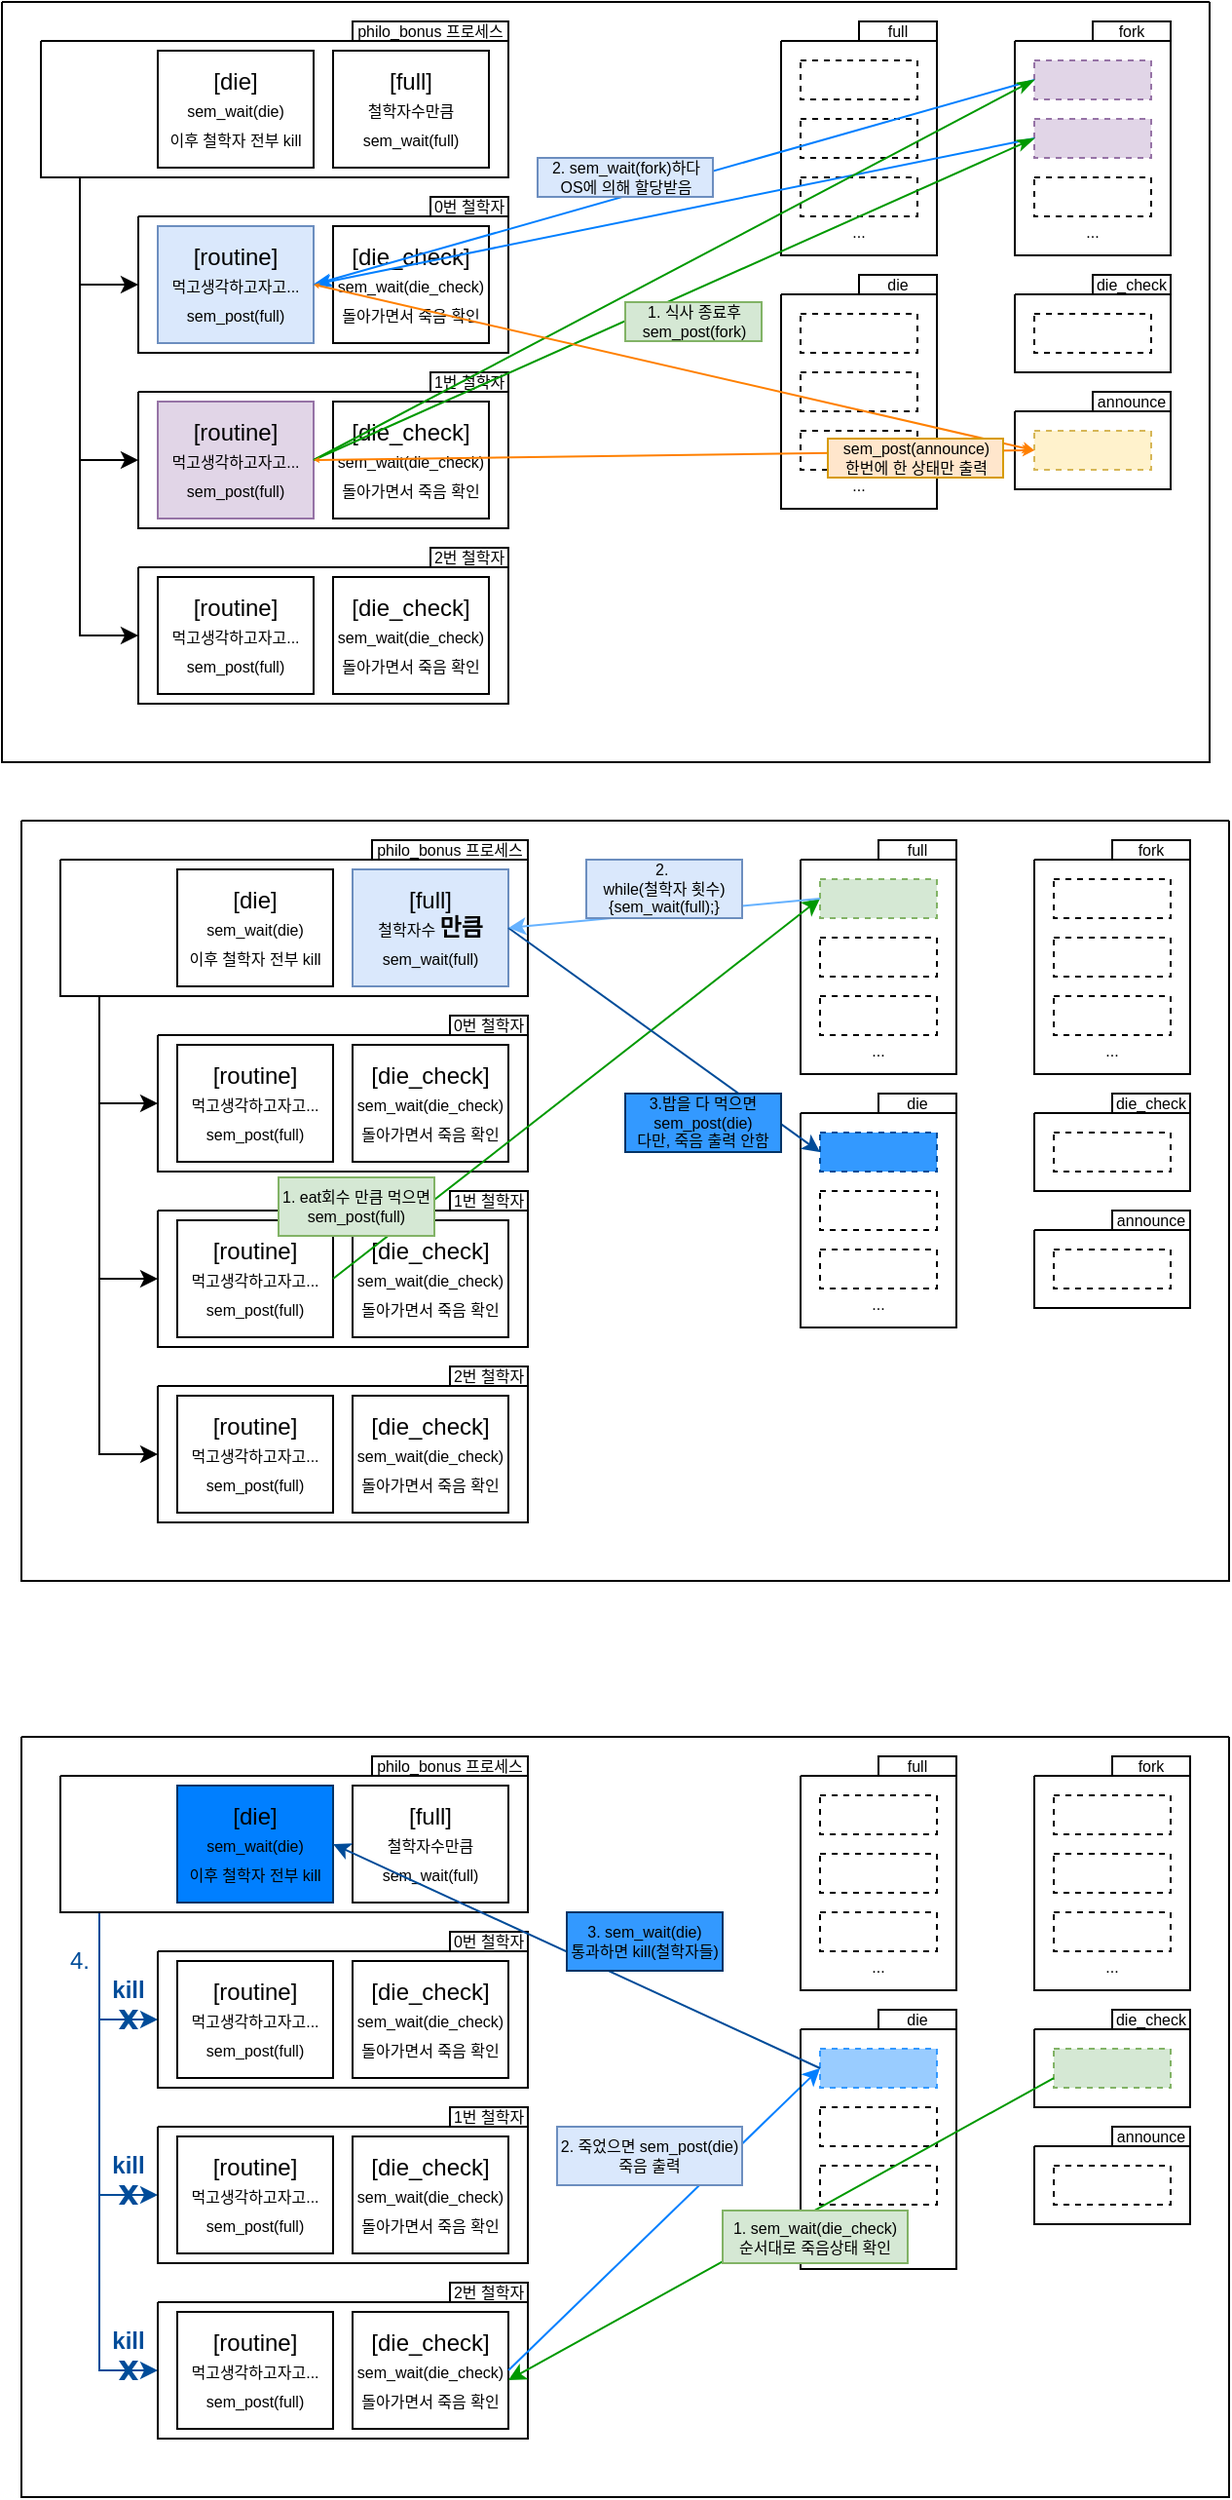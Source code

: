 <mxfile version="16.6.4" type="device"><diagram id="6-Hkx3pCR7yT2pOqqftb" name="Page-1"><mxGraphModel dx="969" dy="539" grid="1" gridSize="10" guides="1" tooltips="1" connect="1" arrows="1" fold="1" page="1" pageScale="1" pageWidth="827" pageHeight="1169" math="0" shadow="0"><root><mxCell id="0"/><mxCell id="1" parent="0"/><mxCell id="7QMWS_Pp07MO6kJ7qONx-1" value="" style="swimlane;startSize=0;" parent="1" vertex="1"><mxGeometry width="620" height="390" as="geometry"><mxRectangle x="10" y="20" width="50" height="40" as="alternateBounds"/></mxGeometry></mxCell><mxCell id="7QMWS_Pp07MO6kJ7qONx-10" style="edgeStyle=orthogonalEdgeStyle;rounded=0;orthogonalLoop=1;jettySize=auto;html=1;exitX=0;exitY=1;exitDx=0;exitDy=0;entryX=0;entryY=0.5;entryDx=0;entryDy=0;" parent="7QMWS_Pp07MO6kJ7qONx-1" source="7QMWS_Pp07MO6kJ7qONx-3" target="7QMWS_Pp07MO6kJ7qONx-5" edge="1"><mxGeometry relative="1" as="geometry"><Array as="points"><mxPoint x="40" y="90"/><mxPoint x="40" y="145"/></Array></mxGeometry></mxCell><mxCell id="7QMWS_Pp07MO6kJ7qONx-15" style="edgeStyle=orthogonalEdgeStyle;rounded=0;orthogonalLoop=1;jettySize=auto;html=1;exitX=0;exitY=1;exitDx=0;exitDy=0;entryX=0;entryY=0.5;entryDx=0;entryDy=0;" parent="7QMWS_Pp07MO6kJ7qONx-1" source="7QMWS_Pp07MO6kJ7qONx-3" target="7QMWS_Pp07MO6kJ7qONx-6" edge="1"><mxGeometry relative="1" as="geometry"><Array as="points"><mxPoint x="40" y="90"/><mxPoint x="40" y="235"/></Array></mxGeometry></mxCell><mxCell id="7QMWS_Pp07MO6kJ7qONx-17" style="edgeStyle=orthogonalEdgeStyle;rounded=0;orthogonalLoop=1;jettySize=auto;html=1;exitX=0;exitY=1;exitDx=0;exitDy=0;entryX=0;entryY=0.5;entryDx=0;entryDy=0;" parent="7QMWS_Pp07MO6kJ7qONx-1" source="7QMWS_Pp07MO6kJ7qONx-3" target="7QMWS_Pp07MO6kJ7qONx-7" edge="1"><mxGeometry relative="1" as="geometry"><Array as="points"><mxPoint x="40" y="90"/><mxPoint x="40" y="325"/></Array></mxGeometry></mxCell><mxCell id="7QMWS_Pp07MO6kJ7qONx-3" value="" style="swimlane;startSize=0;" parent="7QMWS_Pp07MO6kJ7qONx-1" vertex="1"><mxGeometry x="20" y="20" width="240" height="70" as="geometry"/></mxCell><mxCell id="7QMWS_Pp07MO6kJ7qONx-19" value="[die]&lt;br&gt;&lt;font style=&quot;font-size: 8px&quot;&gt;sem_wait(die)&lt;br&gt;이후 철학자 전부 kill&lt;/font&gt;" style="rounded=0;whiteSpace=wrap;html=1;" parent="7QMWS_Pp07MO6kJ7qONx-3" vertex="1"><mxGeometry x="60" y="5" width="80" height="60" as="geometry"/></mxCell><mxCell id="7QMWS_Pp07MO6kJ7qONx-42" value="[full]&lt;br&gt;&lt;font style=&quot;font-size: 8px&quot;&gt;철학자수만큼 &lt;br&gt;sem_wait(full)&lt;/font&gt;" style="rounded=0;whiteSpace=wrap;html=1;" parent="7QMWS_Pp07MO6kJ7qONx-3" vertex="1"><mxGeometry x="150" y="5" width="80" height="60" as="geometry"/></mxCell><mxCell id="7QMWS_Pp07MO6kJ7qONx-5" value="" style="swimlane;startSize=0;" parent="7QMWS_Pp07MO6kJ7qONx-1" vertex="1"><mxGeometry x="70" y="110" width="190" height="70" as="geometry"/></mxCell><mxCell id="7QMWS_Pp07MO6kJ7qONx-43" value="[routine]&lt;br&gt;&lt;font style=&quot;font-size: 8px&quot;&gt;먹고생각하고자고...&lt;br&gt;&lt;/font&gt;&lt;font style=&quot;font-size: 8px&quot;&gt;sem_post(full)&lt;/font&gt;" style="rounded=0;whiteSpace=wrap;html=1;fillColor=#dae8fc;strokeColor=#6c8ebf;" parent="7QMWS_Pp07MO6kJ7qONx-5" vertex="1"><mxGeometry x="10" y="5" width="80" height="60" as="geometry"/></mxCell><mxCell id="7QMWS_Pp07MO6kJ7qONx-44" value="[die_check]&lt;br&gt;&lt;span style=&quot;font-size: 8px&quot;&gt;sem_wait(die_check)&lt;br&gt;돌아가면서 죽음 확인&lt;/span&gt;" style="rounded=0;whiteSpace=wrap;html=1;" parent="7QMWS_Pp07MO6kJ7qONx-5" vertex="1"><mxGeometry x="100" y="5" width="80" height="60" as="geometry"/></mxCell><mxCell id="7QMWS_Pp07MO6kJ7qONx-6" value="" style="swimlane;startSize=0;" parent="7QMWS_Pp07MO6kJ7qONx-1" vertex="1"><mxGeometry x="70" y="200" width="190" height="70" as="geometry"/></mxCell><mxCell id="7QMWS_Pp07MO6kJ7qONx-45" value="[routine]&lt;br&gt;&lt;font style=&quot;font-size: 8px&quot;&gt;먹고생각하고자고...&lt;br&gt;&lt;/font&gt;&lt;font style=&quot;font-size: 8px&quot;&gt;sem_post(full)&lt;/font&gt;" style="rounded=0;whiteSpace=wrap;html=1;fillColor=#e1d5e7;strokeColor=#9673a6;" parent="7QMWS_Pp07MO6kJ7qONx-6" vertex="1"><mxGeometry x="10" y="5" width="80" height="60" as="geometry"/></mxCell><mxCell id="7QMWS_Pp07MO6kJ7qONx-46" value="[die_check]&lt;br&gt;&lt;span style=&quot;font-size: 8px&quot;&gt;sem_wait(die_check)&lt;br&gt;돌아가면서 죽음 확인&lt;/span&gt;" style="rounded=0;whiteSpace=wrap;html=1;" parent="7QMWS_Pp07MO6kJ7qONx-6" vertex="1"><mxGeometry x="100" y="5" width="80" height="60" as="geometry"/></mxCell><mxCell id="7QMWS_Pp07MO6kJ7qONx-7" value="" style="swimlane;startSize=0;" parent="7QMWS_Pp07MO6kJ7qONx-1" vertex="1"><mxGeometry x="70" y="290" width="190" height="70" as="geometry"><mxRectangle x="70" y="290" width="50" height="40" as="alternateBounds"/></mxGeometry></mxCell><mxCell id="7QMWS_Pp07MO6kJ7qONx-47" value="[routine]&lt;br&gt;&lt;font style=&quot;font-size: 8px&quot;&gt;먹고생각하고자고...&lt;br&gt;&lt;/font&gt;&lt;font style=&quot;font-size: 8px&quot;&gt;sem_post(full)&lt;/font&gt;" style="rounded=0;whiteSpace=wrap;html=1;" parent="7QMWS_Pp07MO6kJ7qONx-7" vertex="1"><mxGeometry x="10" y="5" width="80" height="60" as="geometry"/></mxCell><mxCell id="7QMWS_Pp07MO6kJ7qONx-48" value="[die_check]&lt;br&gt;&lt;span style=&quot;font-size: 8px&quot;&gt;sem_wait(die_check)&lt;br&gt;돌아가면서 죽음 확인&lt;/span&gt;" style="rounded=0;whiteSpace=wrap;html=1;" parent="7QMWS_Pp07MO6kJ7qONx-7" vertex="1"><mxGeometry x="100" y="5" width="80" height="60" as="geometry"/></mxCell><mxCell id="7QMWS_Pp07MO6kJ7qONx-49" value="" style="swimlane;startSize=0;fontSize=8;" parent="7QMWS_Pp07MO6kJ7qONx-1" vertex="1"><mxGeometry x="400" y="20" width="80" height="110" as="geometry"/></mxCell><mxCell id="7QMWS_Pp07MO6kJ7qONx-50" value="" style="rounded=0;whiteSpace=wrap;html=1;fontSize=8;dashed=1;" parent="7QMWS_Pp07MO6kJ7qONx-49" vertex="1"><mxGeometry x="10" y="10" width="60" height="20" as="geometry"/></mxCell><mxCell id="7QMWS_Pp07MO6kJ7qONx-57" value="" style="rounded=0;whiteSpace=wrap;html=1;fontSize=8;dashed=1;" parent="7QMWS_Pp07MO6kJ7qONx-49" vertex="1"><mxGeometry x="10" y="40" width="60" height="20" as="geometry"/></mxCell><mxCell id="7QMWS_Pp07MO6kJ7qONx-58" value="&lt;span style=&quot;color: rgba(0 , 0 , 0 , 0) ; font-family: monospace ; font-size: 0px&quot;&gt;%3CmxGraphModel%3E%3Croot%3E%3CmxCell%20id%3D%220%22%2F%3E%3CmxCell%20id%3D%221%22%20parent%3D%220%22%2F%3E%3CmxCell%20id%3D%222%22%20value%3D%22%22%20style%3D%22swimlane%3BstartSize%3D0%3BfontSize%3D8%3B%22%20vertex%3D%221%22%20parent%3D%221%22%3E%3CmxGeometry%20x%3D%22410%22%20y%3D%2230%22%20width%3D%2280%22%20height%3D%22120%22%20as%3D%22geometry%22%2F%3E%3C%2FmxCell%3E%3CmxCell%20id%3D%223%22%20value%3D%22%22%20style%3D%22rounded%3D0%3BwhiteSpace%3Dwrap%3Bhtml%3D1%3BfontSize%3D8%3Bdashed%3D1%3B%22%20vertex%3D%221%22%20parent%3D%222%22%3E%3CmxGeometry%20x%3D%2210%22%20y%3D%2210%22%20width%3D%2260%22%20height%3D%2220%22%20as%3D%22geometry%22%2F%3E%3C%2FmxCell%3E%3CmxCell%20id%3D%224%22%20value%3D%22%22%20style%3D%22rounded%3D0%3BwhiteSpace%3Dwrap%3Bhtml%3D1%3BfontSize%3D8%3Bdashed%3D1%3B%22%20vertex%3D%221%22%20parent%3D%222%22%3E%3CmxGeometry%20x%3D%2210%22%20y%3D%2240%22%20width%3D%2260%22%20height%3D%2220%22%20as%3D%22geometry%22%2F%3E%3C%2FmxCell%3E%3CmxCell%20id%3D%225%22%20value%3D%22%22%20style%3D%22rounded%3D0%3BwhiteSpace%3Dwrap%3Bhtml%3D1%3BfontSize%3D8%3Bdashed%3D1%3B%22%20vertex%3D%221%22%20parent%3D%222%22%3E%3CmxGeometry%20x%3D%2210%22%20y%3D%2270%22%20width%3D%2260%22%20height%3D%2220%22%20as%3D%22geometry%22%2F%3E%3C%2FmxCell%3E%3C%2Froot%3E%3C%2FmxGraphModel%3E&lt;/span&gt;" style="rounded=0;whiteSpace=wrap;html=1;fontSize=8;dashed=1;" parent="7QMWS_Pp07MO6kJ7qONx-49" vertex="1"><mxGeometry x="10" y="70" width="60" height="20" as="geometry"/></mxCell><mxCell id="7QMWS_Pp07MO6kJ7qONx-84" value="..." style="text;html=1;strokeColor=none;fillColor=none;align=center;verticalAlign=middle;whiteSpace=wrap;rounded=0;fontSize=8;" parent="7QMWS_Pp07MO6kJ7qONx-49" vertex="1"><mxGeometry x="25" y="93" width="30" height="10" as="geometry"/></mxCell><mxCell id="7QMWS_Pp07MO6kJ7qONx-51" value="philo_bonus 프로세스" style="rounded=0;whiteSpace=wrap;html=1;fontSize=8;" parent="7QMWS_Pp07MO6kJ7qONx-1" vertex="1"><mxGeometry x="180" y="10" width="80" height="10" as="geometry"/></mxCell><mxCell id="7QMWS_Pp07MO6kJ7qONx-54" value="0번 철학자" style="rounded=0;whiteSpace=wrap;html=1;fontSize=8;" parent="7QMWS_Pp07MO6kJ7qONx-1" vertex="1"><mxGeometry x="220" y="100" width="40" height="10" as="geometry"/></mxCell><mxCell id="7QMWS_Pp07MO6kJ7qONx-55" value="1번 철학자" style="rounded=0;whiteSpace=wrap;html=1;fontSize=8;" parent="7QMWS_Pp07MO6kJ7qONx-1" vertex="1"><mxGeometry x="220" y="190" width="40" height="10" as="geometry"/></mxCell><mxCell id="7QMWS_Pp07MO6kJ7qONx-56" value="2번 철학자" style="rounded=0;whiteSpace=wrap;html=1;fontSize=8;" parent="7QMWS_Pp07MO6kJ7qONx-1" vertex="1"><mxGeometry x="220" y="280" width="40" height="10" as="geometry"/></mxCell><mxCell id="7QMWS_Pp07MO6kJ7qONx-85" value="" style="swimlane;startSize=0;fontSize=8;" parent="7QMWS_Pp07MO6kJ7qONx-1" vertex="1"><mxGeometry x="400" y="150" width="80" height="110" as="geometry"/></mxCell><mxCell id="7QMWS_Pp07MO6kJ7qONx-86" value="" style="rounded=0;whiteSpace=wrap;html=1;fontSize=8;dashed=1;" parent="7QMWS_Pp07MO6kJ7qONx-85" vertex="1"><mxGeometry x="10" y="10" width="60" height="20" as="geometry"/></mxCell><mxCell id="7QMWS_Pp07MO6kJ7qONx-87" value="" style="rounded=0;whiteSpace=wrap;html=1;fontSize=8;dashed=1;" parent="7QMWS_Pp07MO6kJ7qONx-85" vertex="1"><mxGeometry x="10" y="40" width="60" height="20" as="geometry"/></mxCell><mxCell id="7QMWS_Pp07MO6kJ7qONx-88" value="&lt;span style=&quot;color: rgba(0 , 0 , 0 , 0) ; font-family: monospace ; font-size: 0px&quot;&gt;%3CmxGraphModel%3E%3Croot%3E%3CmxCell%20id%3D%220%22%2F%3E%3CmxCell%20id%3D%221%22%20parent%3D%220%22%2F%3E%3CmxCell%20id%3D%222%22%20value%3D%22%22%20style%3D%22swimlane%3BstartSize%3D0%3BfontSize%3D8%3B%22%20vertex%3D%221%22%20parent%3D%221%22%3E%3CmxGeometry%20x%3D%22410%22%20y%3D%2230%22%20width%3D%2280%22%20height%3D%22120%22%20as%3D%22geometry%22%2F%3E%3C%2FmxCell%3E%3CmxCell%20id%3D%223%22%20value%3D%22%22%20style%3D%22rounded%3D0%3BwhiteSpace%3Dwrap%3Bhtml%3D1%3BfontSize%3D8%3Bdashed%3D1%3B%22%20vertex%3D%221%22%20parent%3D%222%22%3E%3CmxGeometry%20x%3D%2210%22%20y%3D%2210%22%20width%3D%2260%22%20height%3D%2220%22%20as%3D%22geometry%22%2F%3E%3C%2FmxCell%3E%3CmxCell%20id%3D%224%22%20value%3D%22%22%20style%3D%22rounded%3D0%3BwhiteSpace%3Dwrap%3Bhtml%3D1%3BfontSize%3D8%3Bdashed%3D1%3B%22%20vertex%3D%221%22%20parent%3D%222%22%3E%3CmxGeometry%20x%3D%2210%22%20y%3D%2240%22%20width%3D%2260%22%20height%3D%2220%22%20as%3D%22geometry%22%2F%3E%3C%2FmxCell%3E%3CmxCell%20id%3D%225%22%20value%3D%22%22%20style%3D%22rounded%3D0%3BwhiteSpace%3Dwrap%3Bhtml%3D1%3BfontSize%3D8%3Bdashed%3D1%3B%22%20vertex%3D%221%22%20parent%3D%222%22%3E%3CmxGeometry%20x%3D%2210%22%20y%3D%2270%22%20width%3D%2260%22%20height%3D%2220%22%20as%3D%22geometry%22%2F%3E%3C%2FmxCell%3E%3C%2Froot%3E%3C%2FmxGraphModel%3E&lt;/span&gt;" style="rounded=0;whiteSpace=wrap;html=1;fontSize=8;dashed=1;" parent="7QMWS_Pp07MO6kJ7qONx-85" vertex="1"><mxGeometry x="10" y="70" width="60" height="20" as="geometry"/></mxCell><mxCell id="7QMWS_Pp07MO6kJ7qONx-89" value="..." style="text;html=1;strokeColor=none;fillColor=none;align=center;verticalAlign=middle;whiteSpace=wrap;rounded=0;fontSize=8;" parent="7QMWS_Pp07MO6kJ7qONx-85" vertex="1"><mxGeometry x="25" y="93" width="30" height="10" as="geometry"/></mxCell><mxCell id="7QMWS_Pp07MO6kJ7qONx-90" value="full" style="rounded=0;whiteSpace=wrap;html=1;fontSize=8;" parent="7QMWS_Pp07MO6kJ7qONx-1" vertex="1"><mxGeometry x="440" y="10" width="40" height="10" as="geometry"/></mxCell><mxCell id="7QMWS_Pp07MO6kJ7qONx-91" value="die" style="rounded=0;whiteSpace=wrap;html=1;fontSize=8;" parent="7QMWS_Pp07MO6kJ7qONx-1" vertex="1"><mxGeometry x="440" y="140" width="40" height="10" as="geometry"/></mxCell><mxCell id="7QMWS_Pp07MO6kJ7qONx-98" value="" style="swimlane;startSize=0;fontSize=8;" parent="7QMWS_Pp07MO6kJ7qONx-1" vertex="1"><mxGeometry x="520" y="20" width="80" height="110" as="geometry"/></mxCell><mxCell id="7QMWS_Pp07MO6kJ7qONx-99" value="" style="rounded=0;whiteSpace=wrap;html=1;fontSize=8;dashed=1;fillColor=#e1d5e7;strokeColor=#9673a6;" parent="7QMWS_Pp07MO6kJ7qONx-98" vertex="1"><mxGeometry x="10" y="10" width="60" height="20" as="geometry"/></mxCell><mxCell id="7QMWS_Pp07MO6kJ7qONx-100" value="" style="rounded=0;whiteSpace=wrap;html=1;fontSize=8;dashed=1;fillColor=#e1d5e7;strokeColor=#9673a6;" parent="7QMWS_Pp07MO6kJ7qONx-98" vertex="1"><mxGeometry x="10" y="40" width="60" height="20" as="geometry"/></mxCell><mxCell id="7QMWS_Pp07MO6kJ7qONx-101" value="&lt;span style=&quot;color: rgba(0 , 0 , 0 , 0) ; font-family: monospace ; font-size: 0px&quot;&gt;%3CmxGraphModel%3E%3Croot%3E%3CmxCell%20id%3D%220%22%2F%3E%3CmxCell%20id%3D%221%22%20parent%3D%220%22%2F%3E%3CmxCell%20id%3D%222%22%20value%3D%22%22%20style%3D%22swimlane%3BstartSize%3D0%3BfontSize%3D8%3B%22%20vertex%3D%221%22%20parent%3D%221%22%3E%3CmxGeometry%20x%3D%22410%22%20y%3D%2230%22%20width%3D%2280%22%20height%3D%22120%22%20as%3D%22geometry%22%2F%3E%3C%2FmxCell%3E%3CmxCell%20id%3D%223%22%20value%3D%22%22%20style%3D%22rounded%3D0%3BwhiteSpace%3Dwrap%3Bhtml%3D1%3BfontSize%3D8%3Bdashed%3D1%3B%22%20vertex%3D%221%22%20parent%3D%222%22%3E%3CmxGeometry%20x%3D%2210%22%20y%3D%2210%22%20width%3D%2260%22%20height%3D%2220%22%20as%3D%22geometry%22%2F%3E%3C%2FmxCell%3E%3CmxCell%20id%3D%224%22%20value%3D%22%22%20style%3D%22rounded%3D0%3BwhiteSpace%3Dwrap%3Bhtml%3D1%3BfontSize%3D8%3Bdashed%3D1%3B%22%20vertex%3D%221%22%20parent%3D%222%22%3E%3CmxGeometry%20x%3D%2210%22%20y%3D%2240%22%20width%3D%2260%22%20height%3D%2220%22%20as%3D%22geometry%22%2F%3E%3C%2FmxCell%3E%3CmxCell%20id%3D%225%22%20value%3D%22%22%20style%3D%22rounded%3D0%3BwhiteSpace%3Dwrap%3Bhtml%3D1%3BfontSize%3D8%3Bdashed%3D1%3B%22%20vertex%3D%221%22%20parent%3D%222%22%3E%3CmxGeometry%20x%3D%2210%22%20y%3D%2270%22%20width%3D%2260%22%20height%3D%2220%22%20as%3D%22geometry%22%2F%3E%3C%2FmxCell%3E%3C%2Froot%3E%3C%2FmxGraphModel%3E&lt;/span&gt;" style="rounded=0;whiteSpace=wrap;html=1;fontSize=8;dashed=1;" parent="7QMWS_Pp07MO6kJ7qONx-98" vertex="1"><mxGeometry x="10" y="70" width="60" height="20" as="geometry"/></mxCell><mxCell id="7QMWS_Pp07MO6kJ7qONx-102" value="..." style="text;html=1;strokeColor=none;fillColor=none;align=center;verticalAlign=middle;whiteSpace=wrap;rounded=0;fontSize=8;" parent="7QMWS_Pp07MO6kJ7qONx-98" vertex="1"><mxGeometry x="25" y="93" width="30" height="10" as="geometry"/></mxCell><mxCell id="7QMWS_Pp07MO6kJ7qONx-141" value="fork" style="rounded=0;whiteSpace=wrap;html=1;fontSize=8;" parent="7QMWS_Pp07MO6kJ7qONx-1" vertex="1"><mxGeometry x="560" y="10" width="40" height="10" as="geometry"/></mxCell><mxCell id="7QMWS_Pp07MO6kJ7qONx-142" value="" style="swimlane;startSize=0;fontSize=8;" parent="7QMWS_Pp07MO6kJ7qONx-1" vertex="1"><mxGeometry x="520" y="150" width="80" height="40" as="geometry"/></mxCell><mxCell id="7QMWS_Pp07MO6kJ7qONx-143" value="" style="rounded=0;whiteSpace=wrap;html=1;fontSize=8;dashed=1;" parent="7QMWS_Pp07MO6kJ7qONx-142" vertex="1"><mxGeometry x="10" y="10" width="60" height="20" as="geometry"/></mxCell><mxCell id="7QMWS_Pp07MO6kJ7qONx-147" value="" style="swimlane;startSize=0;fontSize=8;" parent="7QMWS_Pp07MO6kJ7qONx-1" vertex="1"><mxGeometry x="520" y="210" width="80" height="40" as="geometry"/></mxCell><mxCell id="7QMWS_Pp07MO6kJ7qONx-148" value="" style="rounded=0;whiteSpace=wrap;html=1;fontSize=8;dashed=1;fillColor=#fff2cc;strokeColor=#d6b656;" parent="7QMWS_Pp07MO6kJ7qONx-147" vertex="1"><mxGeometry x="10" y="10" width="60" height="20" as="geometry"/></mxCell><mxCell id="7QMWS_Pp07MO6kJ7qONx-150" value="die_check" style="rounded=0;whiteSpace=wrap;html=1;fontSize=8;" parent="7QMWS_Pp07MO6kJ7qONx-1" vertex="1"><mxGeometry x="560" y="140" width="40" height="10" as="geometry"/></mxCell><mxCell id="7QMWS_Pp07MO6kJ7qONx-151" value="announce" style="rounded=0;whiteSpace=wrap;html=1;fontSize=8;" parent="7QMWS_Pp07MO6kJ7qONx-1" vertex="1"><mxGeometry x="560" y="200" width="40" height="10" as="geometry"/></mxCell><mxCell id="7QMWS_Pp07MO6kJ7qONx-197" value="" style="endArrow=classicThin;html=1;rounded=0;fontSize=8;exitX=0;exitY=0.5;exitDx=0;exitDy=0;entryX=1;entryY=0.5;entryDx=0;entryDy=0;endFill=1;strokeColor=#007FFF;" parent="7QMWS_Pp07MO6kJ7qONx-1" source="7QMWS_Pp07MO6kJ7qONx-99" target="7QMWS_Pp07MO6kJ7qONx-43" edge="1"><mxGeometry width="50" height="50" relative="1" as="geometry"><mxPoint x="360" y="180" as="sourcePoint"/><mxPoint x="410" y="130" as="targetPoint"/></mxGeometry></mxCell><mxCell id="7QMWS_Pp07MO6kJ7qONx-198" value="" style="endArrow=classicThin;html=1;rounded=0;fontSize=8;exitX=0;exitY=0.5;exitDx=0;exitDy=0;entryX=1;entryY=0.5;entryDx=0;entryDy=0;endFill=1;strokeColor=#007FFF;" parent="7QMWS_Pp07MO6kJ7qONx-1" source="7QMWS_Pp07MO6kJ7qONx-100" target="7QMWS_Pp07MO6kJ7qONx-43" edge="1"><mxGeometry width="50" height="50" relative="1" as="geometry"><mxPoint x="540" y="50" as="sourcePoint"/><mxPoint x="170" y="155" as="targetPoint"/></mxGeometry></mxCell><mxCell id="7QMWS_Pp07MO6kJ7qONx-200" value="" style="endArrow=classicThin;html=1;rounded=0;fontSize=8;exitX=1;exitY=0.5;exitDx=0;exitDy=0;entryX=0;entryY=0.5;entryDx=0;entryDy=0;endFill=1;strokeColor=#009900;" parent="7QMWS_Pp07MO6kJ7qONx-1" source="7QMWS_Pp07MO6kJ7qONx-45" target="7QMWS_Pp07MO6kJ7qONx-100" edge="1"><mxGeometry width="50" height="50" relative="1" as="geometry"><mxPoint x="540" y="80" as="sourcePoint"/><mxPoint x="170" y="155" as="targetPoint"/></mxGeometry></mxCell><mxCell id="7QMWS_Pp07MO6kJ7qONx-202" value="" style="endArrow=classicThin;html=1;rounded=0;fontSize=8;exitX=1;exitY=0.5;exitDx=0;exitDy=0;entryX=0;entryY=0.5;entryDx=0;entryDy=0;endFill=1;strokeColor=#009900;" parent="7QMWS_Pp07MO6kJ7qONx-1" source="7QMWS_Pp07MO6kJ7qONx-45" target="7QMWS_Pp07MO6kJ7qONx-99" edge="1"><mxGeometry width="50" height="50" relative="1" as="geometry"><mxPoint x="170" y="245" as="sourcePoint"/><mxPoint x="540" y="80" as="targetPoint"/></mxGeometry></mxCell><mxCell id="7QMWS_Pp07MO6kJ7qONx-204" value="2. sem_wait(fork)하다&lt;br&gt;OS에 의해 할당받음" style="text;html=1;align=center;verticalAlign=middle;resizable=0;points=[];autosize=1;strokeColor=#6c8ebf;fillColor=#dae8fc;fontSize=8;" parent="7QMWS_Pp07MO6kJ7qONx-1" vertex="1"><mxGeometry x="275" y="80" width="90" height="20" as="geometry"/></mxCell><mxCell id="7QMWS_Pp07MO6kJ7qONx-384" value="" style="endArrow=classic;startArrow=classic;html=1;rounded=0;fontSize=12;fontColor=#004C99;startSize=0;endSize=3;strokeColor=#FF8000;jumpSize=5;entryX=0;entryY=0.5;entryDx=0;entryDy=0;exitX=1;exitY=0.5;exitDx=0;exitDy=0;endFill=1;startFill=1;" parent="7QMWS_Pp07MO6kJ7qONx-1" source="7QMWS_Pp07MO6kJ7qONx-45" target="7QMWS_Pp07MO6kJ7qONx-148" edge="1"><mxGeometry width="50" height="50" relative="1" as="geometry"><mxPoint x="400" y="160" as="sourcePoint"/><mxPoint x="450" y="110" as="targetPoint"/></mxGeometry></mxCell><mxCell id="7QMWS_Pp07MO6kJ7qONx-385" value="" style="endArrow=classic;startArrow=classic;html=1;rounded=0;fontSize=12;fontColor=#004C99;startSize=0;endSize=3;strokeColor=#FF8000;jumpSize=5;entryX=0;entryY=0.5;entryDx=0;entryDy=0;exitX=1;exitY=0.5;exitDx=0;exitDy=0;" parent="7QMWS_Pp07MO6kJ7qONx-1" source="7QMWS_Pp07MO6kJ7qONx-43" target="7QMWS_Pp07MO6kJ7qONx-148" edge="1"><mxGeometry width="50" height="50" relative="1" as="geometry"><mxPoint x="170" y="245" as="sourcePoint"/><mxPoint x="540" y="240" as="targetPoint"/></mxGeometry></mxCell><mxCell id="7QMWS_Pp07MO6kJ7qONx-203" value="1. 식사 종료후&lt;br&gt;sem_post(fork)" style="text;html=1;align=center;verticalAlign=middle;resizable=0;points=[];autosize=1;strokeColor=#82b366;fillColor=#d5e8d4;fontSize=8;" parent="7QMWS_Pp07MO6kJ7qONx-1" vertex="1"><mxGeometry x="320" y="154" width="70" height="20" as="geometry"/></mxCell><mxCell id="7QMWS_Pp07MO6kJ7qONx-386" value="sem_post(announce)&lt;br&gt;한번에 한 상태만 출력" style="text;html=1;align=center;verticalAlign=middle;resizable=0;points=[];autosize=1;strokeColor=#d79b00;fillColor=#ffe6cc;fontSize=8;" parent="7QMWS_Pp07MO6kJ7qONx-1" vertex="1"><mxGeometry x="424" y="224" width="90" height="20" as="geometry"/></mxCell><mxCell id="7QMWS_Pp07MO6kJ7qONx-153" value="" style="swimlane;startSize=0;" parent="1" vertex="1"><mxGeometry x="10" y="890" width="620" height="390" as="geometry"><mxRectangle x="10" y="20" width="50" height="40" as="alternateBounds"/></mxGeometry></mxCell><mxCell id="7QMWS_Pp07MO6kJ7qONx-154" style="edgeStyle=orthogonalEdgeStyle;rounded=0;orthogonalLoop=1;jettySize=auto;html=1;exitX=0;exitY=1;exitDx=0;exitDy=0;entryX=0;entryY=0.5;entryDx=0;entryDy=0;strokeColor=#004C99;" parent="7QMWS_Pp07MO6kJ7qONx-153" source="7QMWS_Pp07MO6kJ7qONx-157" target="7QMWS_Pp07MO6kJ7qONx-160" edge="1"><mxGeometry relative="1" as="geometry"><Array as="points"><mxPoint x="40" y="90"/><mxPoint x="40" y="145"/></Array></mxGeometry></mxCell><mxCell id="7QMWS_Pp07MO6kJ7qONx-155" style="edgeStyle=orthogonalEdgeStyle;rounded=0;orthogonalLoop=1;jettySize=auto;html=1;exitX=0;exitY=1;exitDx=0;exitDy=0;entryX=0;entryY=0.5;entryDx=0;entryDy=0;strokeColor=#004C99;" parent="7QMWS_Pp07MO6kJ7qONx-153" source="7QMWS_Pp07MO6kJ7qONx-157" target="7QMWS_Pp07MO6kJ7qONx-163" edge="1"><mxGeometry relative="1" as="geometry"><Array as="points"><mxPoint x="40" y="90"/><mxPoint x="40" y="235"/></Array></mxGeometry></mxCell><mxCell id="7QMWS_Pp07MO6kJ7qONx-156" style="edgeStyle=orthogonalEdgeStyle;rounded=0;orthogonalLoop=1;jettySize=auto;html=1;exitX=0;exitY=1;exitDx=0;exitDy=0;entryX=0;entryY=0.5;entryDx=0;entryDy=0;strokeColor=#004C99;" parent="7QMWS_Pp07MO6kJ7qONx-153" source="7QMWS_Pp07MO6kJ7qONx-157" target="7QMWS_Pp07MO6kJ7qONx-166" edge="1"><mxGeometry relative="1" as="geometry"><Array as="points"><mxPoint x="40" y="90"/><mxPoint x="40" y="325"/></Array></mxGeometry></mxCell><mxCell id="7QMWS_Pp07MO6kJ7qONx-157" value="" style="swimlane;startSize=0;" parent="7QMWS_Pp07MO6kJ7qONx-153" vertex="1"><mxGeometry x="20" y="20" width="240" height="70" as="geometry"/></mxCell><mxCell id="7QMWS_Pp07MO6kJ7qONx-158" value="[die]&lt;br&gt;&lt;font style=&quot;font-size: 8px&quot;&gt;sem_wait(die)&lt;br&gt;이후 철학자 전부 kill&lt;/font&gt;" style="rounded=0;whiteSpace=wrap;html=1;fillColor=#007FFF;strokeColor=#003366;" parent="7QMWS_Pp07MO6kJ7qONx-157" vertex="1"><mxGeometry x="60" y="5" width="80" height="60" as="geometry"/></mxCell><mxCell id="7QMWS_Pp07MO6kJ7qONx-312" value="[full]&lt;br&gt;&lt;font style=&quot;font-size: 8px&quot;&gt;철학자수만큼 &lt;br&gt;sem_wait(full)&lt;/font&gt;" style="rounded=0;whiteSpace=wrap;html=1;" parent="7QMWS_Pp07MO6kJ7qONx-157" vertex="1"><mxGeometry x="150" y="5" width="80" height="60" as="geometry"/></mxCell><mxCell id="7QMWS_Pp07MO6kJ7qONx-160" value="" style="swimlane;startSize=0;" parent="7QMWS_Pp07MO6kJ7qONx-153" vertex="1"><mxGeometry x="70" y="110" width="190" height="70" as="geometry"/></mxCell><mxCell id="7QMWS_Pp07MO6kJ7qONx-161" value="[routine]&lt;br&gt;&lt;font style=&quot;font-size: 8px&quot;&gt;먹고생각하고자고...&lt;br&gt;&lt;/font&gt;&lt;font style=&quot;font-size: 8px&quot;&gt;sem_post(full)&lt;/font&gt;" style="rounded=0;whiteSpace=wrap;html=1;" parent="7QMWS_Pp07MO6kJ7qONx-160" vertex="1"><mxGeometry x="10" y="5" width="80" height="60" as="geometry"/></mxCell><mxCell id="7QMWS_Pp07MO6kJ7qONx-162" value="[die_check]&lt;br&gt;&lt;span style=&quot;font-size: 8px&quot;&gt;sem_wait(die_check)&lt;br&gt;돌아가면서 죽음 확인&lt;/span&gt;" style="rounded=0;whiteSpace=wrap;html=1;" parent="7QMWS_Pp07MO6kJ7qONx-160" vertex="1"><mxGeometry x="100" y="5" width="80" height="60" as="geometry"/></mxCell><mxCell id="7QMWS_Pp07MO6kJ7qONx-163" value="" style="swimlane;startSize=0;" parent="7QMWS_Pp07MO6kJ7qONx-153" vertex="1"><mxGeometry x="70" y="200" width="190" height="70" as="geometry"/></mxCell><mxCell id="7QMWS_Pp07MO6kJ7qONx-164" value="[routine]&lt;br&gt;&lt;font style=&quot;font-size: 8px&quot;&gt;먹고생각하고자고...&lt;br&gt;&lt;/font&gt;&lt;font style=&quot;font-size: 8px&quot;&gt;sem_post(full)&lt;/font&gt;" style="rounded=0;whiteSpace=wrap;html=1;" parent="7QMWS_Pp07MO6kJ7qONx-163" vertex="1"><mxGeometry x="10" y="5" width="80" height="60" as="geometry"/></mxCell><mxCell id="7QMWS_Pp07MO6kJ7qONx-165" value="[die_check]&lt;br&gt;&lt;span style=&quot;font-size: 8px&quot;&gt;sem_wait(die_check)&lt;br&gt;돌아가면서 죽음 확인&lt;/span&gt;" style="rounded=0;whiteSpace=wrap;html=1;" parent="7QMWS_Pp07MO6kJ7qONx-163" vertex="1"><mxGeometry x="100" y="5" width="80" height="60" as="geometry"/></mxCell><mxCell id="7QMWS_Pp07MO6kJ7qONx-166" value="" style="swimlane;startSize=0;" parent="7QMWS_Pp07MO6kJ7qONx-153" vertex="1"><mxGeometry x="70" y="290" width="190" height="70" as="geometry"><mxRectangle x="70" y="290" width="50" height="40" as="alternateBounds"/></mxGeometry></mxCell><mxCell id="7QMWS_Pp07MO6kJ7qONx-167" value="[routine]&lt;br&gt;&lt;font style=&quot;font-size: 8px&quot;&gt;먹고생각하고자고...&lt;br&gt;&lt;/font&gt;&lt;font style=&quot;font-size: 8px&quot;&gt;sem_post(full)&lt;/font&gt;" style="rounded=0;whiteSpace=wrap;html=1;" parent="7QMWS_Pp07MO6kJ7qONx-166" vertex="1"><mxGeometry x="10" y="5" width="80" height="60" as="geometry"/></mxCell><mxCell id="7QMWS_Pp07MO6kJ7qONx-168" value="[die_check]&lt;br&gt;&lt;span style=&quot;font-size: 8px&quot;&gt;sem_wait(die_check)&lt;br&gt;돌아가면서 죽음 확인&lt;/span&gt;" style="rounded=0;whiteSpace=wrap;html=1;" parent="7QMWS_Pp07MO6kJ7qONx-166" vertex="1"><mxGeometry x="100" y="5" width="80" height="60" as="geometry"/></mxCell><mxCell id="7QMWS_Pp07MO6kJ7qONx-169" value="" style="swimlane;startSize=0;fontSize=8;" parent="7QMWS_Pp07MO6kJ7qONx-153" vertex="1"><mxGeometry x="400" y="20" width="80" height="110" as="geometry"/></mxCell><mxCell id="7QMWS_Pp07MO6kJ7qONx-171" value="" style="rounded=0;whiteSpace=wrap;html=1;fontSize=8;dashed=1;" parent="7QMWS_Pp07MO6kJ7qONx-169" vertex="1"><mxGeometry x="10" y="40" width="60" height="20" as="geometry"/></mxCell><mxCell id="7QMWS_Pp07MO6kJ7qONx-172" value="&lt;span style=&quot;color: rgba(0 , 0 , 0 , 0) ; font-family: monospace ; font-size: 0px&quot;&gt;%3CmxGraphModel%3E%3Croot%3E%3CmxCell%20id%3D%220%22%2F%3E%3CmxCell%20id%3D%221%22%20parent%3D%220%22%2F%3E%3CmxCell%20id%3D%222%22%20value%3D%22%22%20style%3D%22swimlane%3BstartSize%3D0%3BfontSize%3D8%3B%22%20vertex%3D%221%22%20parent%3D%221%22%3E%3CmxGeometry%20x%3D%22410%22%20y%3D%2230%22%20width%3D%2280%22%20height%3D%22120%22%20as%3D%22geometry%22%2F%3E%3C%2FmxCell%3E%3CmxCell%20id%3D%223%22%20value%3D%22%22%20style%3D%22rounded%3D0%3BwhiteSpace%3Dwrap%3Bhtml%3D1%3BfontSize%3D8%3Bdashed%3D1%3B%22%20vertex%3D%221%22%20parent%3D%222%22%3E%3CmxGeometry%20x%3D%2210%22%20y%3D%2210%22%20width%3D%2260%22%20height%3D%2220%22%20as%3D%22geometry%22%2F%3E%3C%2FmxCell%3E%3CmxCell%20id%3D%224%22%20value%3D%22%22%20style%3D%22rounded%3D0%3BwhiteSpace%3Dwrap%3Bhtml%3D1%3BfontSize%3D8%3Bdashed%3D1%3B%22%20vertex%3D%221%22%20parent%3D%222%22%3E%3CmxGeometry%20x%3D%2210%22%20y%3D%2240%22%20width%3D%2260%22%20height%3D%2220%22%20as%3D%22geometry%22%2F%3E%3C%2FmxCell%3E%3CmxCell%20id%3D%225%22%20value%3D%22%22%20style%3D%22rounded%3D0%3BwhiteSpace%3Dwrap%3Bhtml%3D1%3BfontSize%3D8%3Bdashed%3D1%3B%22%20vertex%3D%221%22%20parent%3D%222%22%3E%3CmxGeometry%20x%3D%2210%22%20y%3D%2270%22%20width%3D%2260%22%20height%3D%2220%22%20as%3D%22geometry%22%2F%3E%3C%2FmxCell%3E%3C%2Froot%3E%3C%2FmxGraphModel%3E&lt;/span&gt;" style="rounded=0;whiteSpace=wrap;html=1;fontSize=8;dashed=1;" parent="7QMWS_Pp07MO6kJ7qONx-169" vertex="1"><mxGeometry x="10" y="70" width="60" height="20" as="geometry"/></mxCell><mxCell id="7QMWS_Pp07MO6kJ7qONx-173" value="..." style="text;html=1;strokeColor=none;fillColor=none;align=center;verticalAlign=middle;whiteSpace=wrap;rounded=0;fontSize=8;" parent="7QMWS_Pp07MO6kJ7qONx-169" vertex="1"><mxGeometry x="25" y="93" width="30" height="10" as="geometry"/></mxCell><mxCell id="7QMWS_Pp07MO6kJ7qONx-314" value="" style="rounded=0;whiteSpace=wrap;html=1;fontSize=8;dashed=1;" parent="7QMWS_Pp07MO6kJ7qONx-169" vertex="1"><mxGeometry x="10" y="10" width="60" height="20" as="geometry"/></mxCell><mxCell id="7QMWS_Pp07MO6kJ7qONx-174" value="philo_bonus 프로세스" style="rounded=0;whiteSpace=wrap;html=1;fontSize=8;" parent="7QMWS_Pp07MO6kJ7qONx-153" vertex="1"><mxGeometry x="180" y="10" width="80" height="10" as="geometry"/></mxCell><mxCell id="7QMWS_Pp07MO6kJ7qONx-175" value="0번 철학자" style="rounded=0;whiteSpace=wrap;html=1;fontSize=8;" parent="7QMWS_Pp07MO6kJ7qONx-153" vertex="1"><mxGeometry x="220" y="100" width="40" height="10" as="geometry"/></mxCell><mxCell id="7QMWS_Pp07MO6kJ7qONx-176" value="1번 철학자" style="rounded=0;whiteSpace=wrap;html=1;fontSize=8;" parent="7QMWS_Pp07MO6kJ7qONx-153" vertex="1"><mxGeometry x="220" y="190" width="40" height="10" as="geometry"/></mxCell><mxCell id="7QMWS_Pp07MO6kJ7qONx-177" value="2번 철학자" style="rounded=0;whiteSpace=wrap;html=1;fontSize=8;" parent="7QMWS_Pp07MO6kJ7qONx-153" vertex="1"><mxGeometry x="220" y="280" width="40" height="10" as="geometry"/></mxCell><mxCell id="7QMWS_Pp07MO6kJ7qONx-183" value="full" style="rounded=0;whiteSpace=wrap;html=1;fontSize=8;" parent="7QMWS_Pp07MO6kJ7qONx-153" vertex="1"><mxGeometry x="440" y="10" width="40" height="10" as="geometry"/></mxCell><mxCell id="7QMWS_Pp07MO6kJ7qONx-184" value="die" style="rounded=0;whiteSpace=wrap;html=1;fontSize=8;" parent="7QMWS_Pp07MO6kJ7qONx-153" vertex="1"><mxGeometry x="440" y="140" width="40" height="10" as="geometry"/></mxCell><mxCell id="7QMWS_Pp07MO6kJ7qONx-185" value="" style="swimlane;startSize=0;fontSize=8;" parent="7QMWS_Pp07MO6kJ7qONx-153" vertex="1"><mxGeometry x="520" y="20" width="80" height="110" as="geometry"/></mxCell><mxCell id="7QMWS_Pp07MO6kJ7qONx-186" value="" style="rounded=0;whiteSpace=wrap;html=1;fontSize=8;dashed=1;" parent="7QMWS_Pp07MO6kJ7qONx-185" vertex="1"><mxGeometry x="10" y="10" width="60" height="20" as="geometry"/></mxCell><mxCell id="7QMWS_Pp07MO6kJ7qONx-187" value="" style="rounded=0;whiteSpace=wrap;html=1;fontSize=8;dashed=1;" parent="7QMWS_Pp07MO6kJ7qONx-185" vertex="1"><mxGeometry x="10" y="40" width="60" height="20" as="geometry"/></mxCell><mxCell id="7QMWS_Pp07MO6kJ7qONx-188" value="&lt;span style=&quot;color: rgba(0 , 0 , 0 , 0) ; font-family: monospace ; font-size: 0px&quot;&gt;%3CmxGraphModel%3E%3Croot%3E%3CmxCell%20id%3D%220%22%2F%3E%3CmxCell%20id%3D%221%22%20parent%3D%220%22%2F%3E%3CmxCell%20id%3D%222%22%20value%3D%22%22%20style%3D%22swimlane%3BstartSize%3D0%3BfontSize%3D8%3B%22%20vertex%3D%221%22%20parent%3D%221%22%3E%3CmxGeometry%20x%3D%22410%22%20y%3D%2230%22%20width%3D%2280%22%20height%3D%22120%22%20as%3D%22geometry%22%2F%3E%3C%2FmxCell%3E%3CmxCell%20id%3D%223%22%20value%3D%22%22%20style%3D%22rounded%3D0%3BwhiteSpace%3Dwrap%3Bhtml%3D1%3BfontSize%3D8%3Bdashed%3D1%3B%22%20vertex%3D%221%22%20parent%3D%222%22%3E%3CmxGeometry%20x%3D%2210%22%20y%3D%2210%22%20width%3D%2260%22%20height%3D%2220%22%20as%3D%22geometry%22%2F%3E%3C%2FmxCell%3E%3CmxCell%20id%3D%224%22%20value%3D%22%22%20style%3D%22rounded%3D0%3BwhiteSpace%3Dwrap%3Bhtml%3D1%3BfontSize%3D8%3Bdashed%3D1%3B%22%20vertex%3D%221%22%20parent%3D%222%22%3E%3CmxGeometry%20x%3D%2210%22%20y%3D%2240%22%20width%3D%2260%22%20height%3D%2220%22%20as%3D%22geometry%22%2F%3E%3C%2FmxCell%3E%3CmxCell%20id%3D%225%22%20value%3D%22%22%20style%3D%22rounded%3D0%3BwhiteSpace%3Dwrap%3Bhtml%3D1%3BfontSize%3D8%3Bdashed%3D1%3B%22%20vertex%3D%221%22%20parent%3D%222%22%3E%3CmxGeometry%20x%3D%2210%22%20y%3D%2270%22%20width%3D%2260%22%20height%3D%2220%22%20as%3D%22geometry%22%2F%3E%3C%2FmxCell%3E%3C%2Froot%3E%3C%2FmxGraphModel%3E&lt;/span&gt;" style="rounded=0;whiteSpace=wrap;html=1;fontSize=8;dashed=1;" parent="7QMWS_Pp07MO6kJ7qONx-185" vertex="1"><mxGeometry x="10" y="70" width="60" height="20" as="geometry"/></mxCell><mxCell id="7QMWS_Pp07MO6kJ7qONx-189" value="..." style="text;html=1;strokeColor=none;fillColor=none;align=center;verticalAlign=middle;whiteSpace=wrap;rounded=0;fontSize=8;" parent="7QMWS_Pp07MO6kJ7qONx-185" vertex="1"><mxGeometry x="25" y="93" width="30" height="10" as="geometry"/></mxCell><mxCell id="7QMWS_Pp07MO6kJ7qONx-190" value="fork" style="rounded=0;whiteSpace=wrap;html=1;fontSize=8;" parent="7QMWS_Pp07MO6kJ7qONx-153" vertex="1"><mxGeometry x="560" y="10" width="40" height="10" as="geometry"/></mxCell><mxCell id="7QMWS_Pp07MO6kJ7qONx-191" value="" style="swimlane;startSize=0;fontSize=8;" parent="7QMWS_Pp07MO6kJ7qONx-153" vertex="1"><mxGeometry x="520" y="150" width="80" height="40" as="geometry"/></mxCell><mxCell id="7QMWS_Pp07MO6kJ7qONx-192" value="" style="rounded=0;whiteSpace=wrap;html=1;fontSize=8;dashed=1;fillColor=#d5e8d4;strokeColor=#82b366;" parent="7QMWS_Pp07MO6kJ7qONx-191" vertex="1"><mxGeometry x="10" y="10" width="60" height="20" as="geometry"/></mxCell><mxCell id="7QMWS_Pp07MO6kJ7qONx-193" value="" style="swimlane;startSize=0;fontSize=8;" parent="7QMWS_Pp07MO6kJ7qONx-153" vertex="1"><mxGeometry x="520" y="210" width="80" height="40" as="geometry"/></mxCell><mxCell id="7QMWS_Pp07MO6kJ7qONx-194" value="" style="rounded=0;whiteSpace=wrap;html=1;fontSize=8;dashed=1;" parent="7QMWS_Pp07MO6kJ7qONx-193" vertex="1"><mxGeometry x="10" y="10" width="60" height="20" as="geometry"/></mxCell><mxCell id="7QMWS_Pp07MO6kJ7qONx-195" value="die_check" style="rounded=0;whiteSpace=wrap;html=1;fontSize=8;" parent="7QMWS_Pp07MO6kJ7qONx-153" vertex="1"><mxGeometry x="560" y="140" width="40" height="10" as="geometry"/></mxCell><mxCell id="7QMWS_Pp07MO6kJ7qONx-196" value="announce" style="rounded=0;whiteSpace=wrap;html=1;fontSize=8;" parent="7QMWS_Pp07MO6kJ7qONx-153" vertex="1"><mxGeometry x="560" y="200" width="40" height="10" as="geometry"/></mxCell><mxCell id="7QMWS_Pp07MO6kJ7qONx-208" value="" style="endArrow=classic;html=1;rounded=0;fontSize=8;strokeColor=#007FFF;entryX=0;entryY=0.5;entryDx=0;entryDy=0;exitX=1;exitY=0.5;exitDx=0;exitDy=0;" parent="7QMWS_Pp07MO6kJ7qONx-153" source="7QMWS_Pp07MO6kJ7qONx-168" target="7QMWS_Pp07MO6kJ7qONx-179" edge="1"><mxGeometry width="50" height="50" relative="1" as="geometry"><mxPoint x="420" y="50" as="sourcePoint"/><mxPoint x="260" y="65" as="targetPoint"/></mxGeometry></mxCell><mxCell id="7QMWS_Pp07MO6kJ7qONx-210" value="2.&amp;nbsp;죽었으면 sem_post(die)&lt;br&gt;죽음 출력" style="text;html=1;strokeColor=#6c8ebf;fillColor=#dae8fc;align=center;verticalAlign=middle;whiteSpace=wrap;rounded=0;fontSize=8;" parent="7QMWS_Pp07MO6kJ7qONx-153" vertex="1"><mxGeometry x="275" y="200" width="95" height="30" as="geometry"/></mxCell><mxCell id="7QMWS_Pp07MO6kJ7qONx-178" value="" style="swimlane;startSize=0;fontSize=8;" parent="7QMWS_Pp07MO6kJ7qONx-153" vertex="1"><mxGeometry x="400" y="150" width="80" height="123" as="geometry"/></mxCell><mxCell id="7QMWS_Pp07MO6kJ7qONx-179" value="" style="rounded=0;whiteSpace=wrap;html=1;fontSize=8;dashed=1;fillColor=#99CCFF;strokeColor=#3399FF;" parent="7QMWS_Pp07MO6kJ7qONx-178" vertex="1"><mxGeometry x="10" y="10" width="60" height="20" as="geometry"/></mxCell><mxCell id="7QMWS_Pp07MO6kJ7qONx-180" value="" style="rounded=0;whiteSpace=wrap;html=1;fontSize=8;dashed=1;" parent="7QMWS_Pp07MO6kJ7qONx-178" vertex="1"><mxGeometry x="10" y="40" width="60" height="20" as="geometry"/></mxCell><mxCell id="7QMWS_Pp07MO6kJ7qONx-181" value="&lt;span style=&quot;color: rgba(0 , 0 , 0 , 0) ; font-family: monospace ; font-size: 0px&quot;&gt;%3CmxGraphModel%3E%3Croot%3E%3CmxCell%20id%3D%220%22%2F%3E%3CmxCell%20id%3D%221%22%20parent%3D%220%22%2F%3E%3CmxCell%20id%3D%222%22%20value%3D%22%22%20style%3D%22swimlane%3BstartSize%3D0%3BfontSize%3D8%3B%22%20vertex%3D%221%22%20parent%3D%221%22%3E%3CmxGeometry%20x%3D%22410%22%20y%3D%2230%22%20width%3D%2280%22%20height%3D%22120%22%20as%3D%22geometry%22%2F%3E%3C%2FmxCell%3E%3CmxCell%20id%3D%223%22%20value%3D%22%22%20style%3D%22rounded%3D0%3BwhiteSpace%3Dwrap%3Bhtml%3D1%3BfontSize%3D8%3Bdashed%3D1%3B%22%20vertex%3D%221%22%20parent%3D%222%22%3E%3CmxGeometry%20x%3D%2210%22%20y%3D%2210%22%20width%3D%2260%22%20height%3D%2220%22%20as%3D%22geometry%22%2F%3E%3C%2FmxCell%3E%3CmxCell%20id%3D%224%22%20value%3D%22%22%20style%3D%22rounded%3D0%3BwhiteSpace%3Dwrap%3Bhtml%3D1%3BfontSize%3D8%3Bdashed%3D1%3B%22%20vertex%3D%221%22%20parent%3D%222%22%3E%3CmxGeometry%20x%3D%2210%22%20y%3D%2240%22%20width%3D%2260%22%20height%3D%2220%22%20as%3D%22geometry%22%2F%3E%3C%2FmxCell%3E%3CmxCell%20id%3D%225%22%20value%3D%22%22%20style%3D%22rounded%3D0%3BwhiteSpace%3Dwrap%3Bhtml%3D1%3BfontSize%3D8%3Bdashed%3D1%3B%22%20vertex%3D%221%22%20parent%3D%222%22%3E%3CmxGeometry%20x%3D%2210%22%20y%3D%2270%22%20width%3D%2260%22%20height%3D%2220%22%20as%3D%22geometry%22%2F%3E%3C%2FmxCell%3E%3C%2Froot%3E%3C%2FmxGraphModel%3E&lt;/span&gt;" style="rounded=0;whiteSpace=wrap;html=1;fontSize=8;dashed=1;" parent="7QMWS_Pp07MO6kJ7qONx-178" vertex="1"><mxGeometry x="10" y="70" width="60" height="20" as="geometry"/></mxCell><mxCell id="7QMWS_Pp07MO6kJ7qONx-182" value="..." style="text;html=1;strokeColor=none;fillColor=none;align=center;verticalAlign=middle;whiteSpace=wrap;rounded=0;fontSize=8;" parent="7QMWS_Pp07MO6kJ7qONx-178" vertex="1"><mxGeometry x="25" y="93" width="30" height="10" as="geometry"/></mxCell><mxCell id="7QMWS_Pp07MO6kJ7qONx-205" value="" style="endArrow=classic;html=1;rounded=0;fontSize=8;strokeColor=#009900;exitX=0;exitY=0.75;exitDx=0;exitDy=0;" parent="7QMWS_Pp07MO6kJ7qONx-153" source="7QMWS_Pp07MO6kJ7qONx-192" edge="1"><mxGeometry width="50" height="50" relative="1" as="geometry"><mxPoint x="360" y="60" as="sourcePoint"/><mxPoint x="250" y="330" as="targetPoint"/></mxGeometry></mxCell><mxCell id="7QMWS_Pp07MO6kJ7qONx-207" value="1.&amp;nbsp;sem_wait(die_check)&lt;br&gt;순서대로 죽음상태 확인" style="text;html=1;strokeColor=#82b366;fillColor=#d5e8d4;align=center;verticalAlign=middle;whiteSpace=wrap;rounded=0;fontSize=8;" parent="7QMWS_Pp07MO6kJ7qONx-153" vertex="1"><mxGeometry x="360" y="243" width="95" height="27" as="geometry"/></mxCell><mxCell id="7QMWS_Pp07MO6kJ7qONx-313" value="" style="endArrow=classic;html=1;rounded=0;fontSize=12;strokeColor=#004C99;exitX=0;exitY=0.5;exitDx=0;exitDy=0;entryX=1;entryY=0.5;entryDx=0;entryDy=0;" parent="7QMWS_Pp07MO6kJ7qONx-153" source="7QMWS_Pp07MO6kJ7qONx-179" target="7QMWS_Pp07MO6kJ7qONx-158" edge="1"><mxGeometry width="50" height="50" relative="1" as="geometry"><mxPoint x="350" y="180" as="sourcePoint"/><mxPoint x="400" y="130" as="targetPoint"/></mxGeometry></mxCell><mxCell id="7QMWS_Pp07MO6kJ7qONx-211" value="3. sem_wait(die)&lt;br&gt;통과하면 kill(철학자들)" style="text;html=1;strokeColor=#003366;fillColor=#3399FF;align=center;verticalAlign=middle;whiteSpace=wrap;rounded=0;fontSize=8;" parent="7QMWS_Pp07MO6kJ7qONx-153" vertex="1"><mxGeometry x="280" y="90" width="80" height="30" as="geometry"/></mxCell><mxCell id="7QMWS_Pp07MO6kJ7qONx-315" value="kill" style="text;html=1;strokeColor=none;fillColor=none;align=center;verticalAlign=middle;whiteSpace=wrap;rounded=0;fontSize=12;fontColor=#004C99;fontStyle=1" parent="7QMWS_Pp07MO6kJ7qONx-153" vertex="1"><mxGeometry x="40" y="120" width="30" height="20" as="geometry"/></mxCell><mxCell id="7QMWS_Pp07MO6kJ7qONx-316" value="kill" style="text;html=1;strokeColor=none;fillColor=none;align=center;verticalAlign=middle;whiteSpace=wrap;rounded=0;fontSize=12;fontColor=#004C99;fontStyle=1" parent="7QMWS_Pp07MO6kJ7qONx-153" vertex="1"><mxGeometry x="40" y="210" width="30" height="20" as="geometry"/></mxCell><mxCell id="7QMWS_Pp07MO6kJ7qONx-317" value="kill" style="text;html=1;strokeColor=none;fillColor=none;align=center;verticalAlign=middle;whiteSpace=wrap;rounded=0;fontSize=12;fontColor=#004C99;fontStyle=1" parent="7QMWS_Pp07MO6kJ7qONx-153" vertex="1"><mxGeometry x="40" y="300" width="30" height="20" as="geometry"/></mxCell><mxCell id="7QMWS_Pp07MO6kJ7qONx-322" value="" style="verticalLabelPosition=bottom;verticalAlign=top;html=1;shape=mxgraph.basic.x;fontSize=12;fontColor=#004C99;strokeColor=none;fillColor=#004C99;" parent="7QMWS_Pp07MO6kJ7qONx-153" vertex="1"><mxGeometry x="50" y="140" width="10" height="10" as="geometry"/></mxCell><mxCell id="7QMWS_Pp07MO6kJ7qONx-323" value="" style="verticalLabelPosition=bottom;verticalAlign=top;html=1;shape=mxgraph.basic.x;fontSize=12;fontColor=#004C99;strokeColor=none;fillColor=#004C99;" parent="7QMWS_Pp07MO6kJ7qONx-153" vertex="1"><mxGeometry x="50" y="230" width="10" height="10" as="geometry"/></mxCell><mxCell id="7QMWS_Pp07MO6kJ7qONx-325" value="" style="verticalLabelPosition=bottom;verticalAlign=top;html=1;shape=mxgraph.basic.x;fontSize=12;fontColor=#004C99;strokeColor=none;fillColor=#004C99;" parent="7QMWS_Pp07MO6kJ7qONx-153" vertex="1"><mxGeometry x="50" y="320" width="10" height="10" as="geometry"/></mxCell><mxCell id="7QMWS_Pp07MO6kJ7qONx-326" value="4." style="text;html=1;strokeColor=none;fillColor=none;align=center;verticalAlign=middle;whiteSpace=wrap;rounded=0;fontSize=12;fontColor=#004C99;" parent="7QMWS_Pp07MO6kJ7qONx-153" vertex="1"><mxGeometry x="20" y="110" width="20" height="10" as="geometry"/></mxCell><mxCell id="7QMWS_Pp07MO6kJ7qONx-262" value="" style="swimlane;startSize=0;" parent="1" vertex="1"><mxGeometry x="10" y="420" width="620" height="390" as="geometry"><mxRectangle x="10" y="20" width="50" height="40" as="alternateBounds"/></mxGeometry></mxCell><mxCell id="7QMWS_Pp07MO6kJ7qONx-263" style="edgeStyle=orthogonalEdgeStyle;rounded=0;orthogonalLoop=1;jettySize=auto;html=1;exitX=0;exitY=1;exitDx=0;exitDy=0;entryX=0;entryY=0.5;entryDx=0;entryDy=0;" parent="7QMWS_Pp07MO6kJ7qONx-262" source="7QMWS_Pp07MO6kJ7qONx-266" target="7QMWS_Pp07MO6kJ7qONx-269" edge="1"><mxGeometry relative="1" as="geometry"><Array as="points"><mxPoint x="40" y="90"/><mxPoint x="40" y="145"/></Array></mxGeometry></mxCell><mxCell id="7QMWS_Pp07MO6kJ7qONx-264" style="edgeStyle=orthogonalEdgeStyle;rounded=0;orthogonalLoop=1;jettySize=auto;html=1;exitX=0;exitY=1;exitDx=0;exitDy=0;entryX=0;entryY=0.5;entryDx=0;entryDy=0;" parent="7QMWS_Pp07MO6kJ7qONx-262" source="7QMWS_Pp07MO6kJ7qONx-266" target="7QMWS_Pp07MO6kJ7qONx-272" edge="1"><mxGeometry relative="1" as="geometry"><Array as="points"><mxPoint x="40" y="90"/><mxPoint x="40" y="235"/></Array></mxGeometry></mxCell><mxCell id="7QMWS_Pp07MO6kJ7qONx-265" style="edgeStyle=orthogonalEdgeStyle;rounded=0;orthogonalLoop=1;jettySize=auto;html=1;exitX=0;exitY=1;exitDx=0;exitDy=0;entryX=0;entryY=0.5;entryDx=0;entryDy=0;" parent="7QMWS_Pp07MO6kJ7qONx-262" source="7QMWS_Pp07MO6kJ7qONx-266" target="7QMWS_Pp07MO6kJ7qONx-275" edge="1"><mxGeometry relative="1" as="geometry"><Array as="points"><mxPoint x="40" y="90"/><mxPoint x="40" y="325"/></Array></mxGeometry></mxCell><mxCell id="7QMWS_Pp07MO6kJ7qONx-266" value="" style="swimlane;startSize=0;" parent="7QMWS_Pp07MO6kJ7qONx-262" vertex="1"><mxGeometry x="20" y="20" width="240" height="70" as="geometry"/></mxCell><mxCell id="7QMWS_Pp07MO6kJ7qONx-267" value="[die]&lt;br&gt;&lt;font style=&quot;font-size: 8px&quot;&gt;sem_wait(die)&lt;br&gt;이후 철학자 전부 kill&lt;/font&gt;" style="rounded=0;whiteSpace=wrap;html=1;" parent="7QMWS_Pp07MO6kJ7qONx-266" vertex="1"><mxGeometry x="60" y="5" width="80" height="60" as="geometry"/></mxCell><mxCell id="7QMWS_Pp07MO6kJ7qONx-268" value="[full]&lt;br&gt;&lt;font&gt;&lt;span style=&quot;font-size: 8px&quot;&gt;철학자수&amp;nbsp;&lt;/span&gt;&lt;b&gt;&lt;font style=&quot;font-size: 12px&quot;&gt;만큼 &lt;/font&gt;&lt;/b&gt;&lt;br&gt;&lt;span style=&quot;font-size: 8px&quot;&gt;sem_wait(full)&lt;/span&gt;&lt;/font&gt;" style="rounded=0;whiteSpace=wrap;html=1;fillColor=#dae8fc;strokeColor=#6c8ebf;" parent="7QMWS_Pp07MO6kJ7qONx-266" vertex="1"><mxGeometry x="150" y="5" width="80" height="60" as="geometry"/></mxCell><mxCell id="7QMWS_Pp07MO6kJ7qONx-269" value="" style="swimlane;startSize=0;" parent="7QMWS_Pp07MO6kJ7qONx-262" vertex="1"><mxGeometry x="70" y="110" width="190" height="70" as="geometry"/></mxCell><mxCell id="7QMWS_Pp07MO6kJ7qONx-270" value="[routine]&lt;br&gt;&lt;font style=&quot;font-size: 8px&quot;&gt;먹고생각하고자고...&lt;br&gt;&lt;/font&gt;&lt;font style=&quot;font-size: 8px&quot;&gt;sem_post(full)&lt;/font&gt;" style="rounded=0;whiteSpace=wrap;html=1;" parent="7QMWS_Pp07MO6kJ7qONx-269" vertex="1"><mxGeometry x="10" y="5" width="80" height="60" as="geometry"/></mxCell><mxCell id="7QMWS_Pp07MO6kJ7qONx-271" value="[die_check]&lt;br&gt;&lt;span style=&quot;font-size: 8px&quot;&gt;sem_wait(die_check)&lt;br&gt;돌아가면서 죽음 확인&lt;/span&gt;" style="rounded=0;whiteSpace=wrap;html=1;" parent="7QMWS_Pp07MO6kJ7qONx-269" vertex="1"><mxGeometry x="100" y="5" width="80" height="60" as="geometry"/></mxCell><mxCell id="7QMWS_Pp07MO6kJ7qONx-272" value="" style="swimlane;startSize=0;" parent="7QMWS_Pp07MO6kJ7qONx-262" vertex="1"><mxGeometry x="70" y="200" width="190" height="70" as="geometry"/></mxCell><mxCell id="7QMWS_Pp07MO6kJ7qONx-273" value="[routine]&lt;br&gt;&lt;font style=&quot;font-size: 8px&quot;&gt;먹고생각하고자고...&lt;br&gt;&lt;/font&gt;&lt;font style=&quot;font-size: 8px&quot;&gt;sem_post(full)&lt;/font&gt;" style="rounded=0;whiteSpace=wrap;html=1;" parent="7QMWS_Pp07MO6kJ7qONx-272" vertex="1"><mxGeometry x="10" y="5" width="80" height="60" as="geometry"/></mxCell><mxCell id="7QMWS_Pp07MO6kJ7qONx-274" value="[die_check]&lt;br&gt;&lt;span style=&quot;font-size: 8px&quot;&gt;sem_wait(die_check)&lt;br&gt;돌아가면서 죽음 확인&lt;/span&gt;" style="rounded=0;whiteSpace=wrap;html=1;" parent="7QMWS_Pp07MO6kJ7qONx-272" vertex="1"><mxGeometry x="100" y="5" width="80" height="60" as="geometry"/></mxCell><mxCell id="7QMWS_Pp07MO6kJ7qONx-275" value="" style="swimlane;startSize=0;" parent="7QMWS_Pp07MO6kJ7qONx-262" vertex="1"><mxGeometry x="70" y="290" width="190" height="70" as="geometry"><mxRectangle x="70" y="290" width="50" height="40" as="alternateBounds"/></mxGeometry></mxCell><mxCell id="7QMWS_Pp07MO6kJ7qONx-276" value="[routine]&lt;br&gt;&lt;font style=&quot;font-size: 8px&quot;&gt;먹고생각하고자고...&lt;br&gt;&lt;/font&gt;&lt;font style=&quot;font-size: 8px&quot;&gt;sem_post(full)&lt;/font&gt;" style="rounded=0;whiteSpace=wrap;html=1;" parent="7QMWS_Pp07MO6kJ7qONx-275" vertex="1"><mxGeometry x="10" y="5" width="80" height="60" as="geometry"/></mxCell><mxCell id="7QMWS_Pp07MO6kJ7qONx-277" value="[die_check]&lt;br&gt;&lt;span style=&quot;font-size: 8px&quot;&gt;sem_wait(die_check)&lt;br&gt;돌아가면서 죽음 확인&lt;/span&gt;" style="rounded=0;whiteSpace=wrap;html=1;" parent="7QMWS_Pp07MO6kJ7qONx-275" vertex="1"><mxGeometry x="100" y="5" width="80" height="60" as="geometry"/></mxCell><mxCell id="7QMWS_Pp07MO6kJ7qONx-278" value="" style="swimlane;startSize=0;fontSize=8;" parent="7QMWS_Pp07MO6kJ7qONx-262" vertex="1"><mxGeometry x="400" y="20" width="80" height="110" as="geometry"/></mxCell><mxCell id="7QMWS_Pp07MO6kJ7qONx-279" value="" style="rounded=0;whiteSpace=wrap;html=1;fontSize=8;dashed=1;fillColor=#d5e8d4;strokeColor=#82b366;" parent="7QMWS_Pp07MO6kJ7qONx-278" vertex="1"><mxGeometry x="10" y="10" width="60" height="20" as="geometry"/></mxCell><mxCell id="7QMWS_Pp07MO6kJ7qONx-280" value="" style="rounded=0;whiteSpace=wrap;html=1;fontSize=8;dashed=1;" parent="7QMWS_Pp07MO6kJ7qONx-278" vertex="1"><mxGeometry x="10" y="40" width="60" height="20" as="geometry"/></mxCell><mxCell id="7QMWS_Pp07MO6kJ7qONx-281" value="&lt;span style=&quot;color: rgba(0 , 0 , 0 , 0) ; font-family: monospace ; font-size: 0px&quot;&gt;%3CmxGraphModel%3E%3Croot%3E%3CmxCell%20id%3D%220%22%2F%3E%3CmxCell%20id%3D%221%22%20parent%3D%220%22%2F%3E%3CmxCell%20id%3D%222%22%20value%3D%22%22%20style%3D%22swimlane%3BstartSize%3D0%3BfontSize%3D8%3B%22%20vertex%3D%221%22%20parent%3D%221%22%3E%3CmxGeometry%20x%3D%22410%22%20y%3D%2230%22%20width%3D%2280%22%20height%3D%22120%22%20as%3D%22geometry%22%2F%3E%3C%2FmxCell%3E%3CmxCell%20id%3D%223%22%20value%3D%22%22%20style%3D%22rounded%3D0%3BwhiteSpace%3Dwrap%3Bhtml%3D1%3BfontSize%3D8%3Bdashed%3D1%3B%22%20vertex%3D%221%22%20parent%3D%222%22%3E%3CmxGeometry%20x%3D%2210%22%20y%3D%2210%22%20width%3D%2260%22%20height%3D%2220%22%20as%3D%22geometry%22%2F%3E%3C%2FmxCell%3E%3CmxCell%20id%3D%224%22%20value%3D%22%22%20style%3D%22rounded%3D0%3BwhiteSpace%3Dwrap%3Bhtml%3D1%3BfontSize%3D8%3Bdashed%3D1%3B%22%20vertex%3D%221%22%20parent%3D%222%22%3E%3CmxGeometry%20x%3D%2210%22%20y%3D%2240%22%20width%3D%2260%22%20height%3D%2220%22%20as%3D%22geometry%22%2F%3E%3C%2FmxCell%3E%3CmxCell%20id%3D%225%22%20value%3D%22%22%20style%3D%22rounded%3D0%3BwhiteSpace%3Dwrap%3Bhtml%3D1%3BfontSize%3D8%3Bdashed%3D1%3B%22%20vertex%3D%221%22%20parent%3D%222%22%3E%3CmxGeometry%20x%3D%2210%22%20y%3D%2270%22%20width%3D%2260%22%20height%3D%2220%22%20as%3D%22geometry%22%2F%3E%3C%2FmxCell%3E%3C%2Froot%3E%3C%2FmxGraphModel%3E&lt;/span&gt;" style="rounded=0;whiteSpace=wrap;html=1;fontSize=8;dashed=1;" parent="7QMWS_Pp07MO6kJ7qONx-278" vertex="1"><mxGeometry x="10" y="70" width="60" height="20" as="geometry"/></mxCell><mxCell id="7QMWS_Pp07MO6kJ7qONx-282" value="..." style="text;html=1;strokeColor=none;fillColor=none;align=center;verticalAlign=middle;whiteSpace=wrap;rounded=0;fontSize=8;" parent="7QMWS_Pp07MO6kJ7qONx-278" vertex="1"><mxGeometry x="25" y="93" width="30" height="10" as="geometry"/></mxCell><mxCell id="7QMWS_Pp07MO6kJ7qONx-283" value="philo_bonus 프로세스" style="rounded=0;whiteSpace=wrap;html=1;fontSize=8;" parent="7QMWS_Pp07MO6kJ7qONx-262" vertex="1"><mxGeometry x="180" y="10" width="80" height="10" as="geometry"/></mxCell><mxCell id="7QMWS_Pp07MO6kJ7qONx-284" value="0번 철학자" style="rounded=0;whiteSpace=wrap;html=1;fontSize=8;" parent="7QMWS_Pp07MO6kJ7qONx-262" vertex="1"><mxGeometry x="220" y="100" width="40" height="10" as="geometry"/></mxCell><mxCell id="7QMWS_Pp07MO6kJ7qONx-285" value="1번 철학자" style="rounded=0;whiteSpace=wrap;html=1;fontSize=8;" parent="7QMWS_Pp07MO6kJ7qONx-262" vertex="1"><mxGeometry x="220" y="190" width="40" height="10" as="geometry"/></mxCell><mxCell id="7QMWS_Pp07MO6kJ7qONx-286" value="2번 철학자" style="rounded=0;whiteSpace=wrap;html=1;fontSize=8;" parent="7QMWS_Pp07MO6kJ7qONx-262" vertex="1"><mxGeometry x="220" y="280" width="40" height="10" as="geometry"/></mxCell><mxCell id="7QMWS_Pp07MO6kJ7qONx-287" value="" style="swimlane;startSize=0;fontSize=8;" parent="7QMWS_Pp07MO6kJ7qONx-262" vertex="1"><mxGeometry x="400" y="150" width="80" height="110" as="geometry"/></mxCell><mxCell id="7QMWS_Pp07MO6kJ7qONx-288" value="" style="rounded=0;whiteSpace=wrap;html=1;fontSize=8;dashed=1;fillColor=#3399FF;strokeColor=#004C99;" parent="7QMWS_Pp07MO6kJ7qONx-287" vertex="1"><mxGeometry x="10" y="10" width="60" height="20" as="geometry"/></mxCell><mxCell id="7QMWS_Pp07MO6kJ7qONx-289" value="" style="rounded=0;whiteSpace=wrap;html=1;fontSize=8;dashed=1;" parent="7QMWS_Pp07MO6kJ7qONx-287" vertex="1"><mxGeometry x="10" y="40" width="60" height="20" as="geometry"/></mxCell><mxCell id="7QMWS_Pp07MO6kJ7qONx-290" value="&lt;span style=&quot;color: rgba(0 , 0 , 0 , 0) ; font-family: monospace ; font-size: 0px&quot;&gt;%3CmxGraphModel%3E%3Croot%3E%3CmxCell%20id%3D%220%22%2F%3E%3CmxCell%20id%3D%221%22%20parent%3D%220%22%2F%3E%3CmxCell%20id%3D%222%22%20value%3D%22%22%20style%3D%22swimlane%3BstartSize%3D0%3BfontSize%3D8%3B%22%20vertex%3D%221%22%20parent%3D%221%22%3E%3CmxGeometry%20x%3D%22410%22%20y%3D%2230%22%20width%3D%2280%22%20height%3D%22120%22%20as%3D%22geometry%22%2F%3E%3C%2FmxCell%3E%3CmxCell%20id%3D%223%22%20value%3D%22%22%20style%3D%22rounded%3D0%3BwhiteSpace%3Dwrap%3Bhtml%3D1%3BfontSize%3D8%3Bdashed%3D1%3B%22%20vertex%3D%221%22%20parent%3D%222%22%3E%3CmxGeometry%20x%3D%2210%22%20y%3D%2210%22%20width%3D%2260%22%20height%3D%2220%22%20as%3D%22geometry%22%2F%3E%3C%2FmxCell%3E%3CmxCell%20id%3D%224%22%20value%3D%22%22%20style%3D%22rounded%3D0%3BwhiteSpace%3Dwrap%3Bhtml%3D1%3BfontSize%3D8%3Bdashed%3D1%3B%22%20vertex%3D%221%22%20parent%3D%222%22%3E%3CmxGeometry%20x%3D%2210%22%20y%3D%2240%22%20width%3D%2260%22%20height%3D%2220%22%20as%3D%22geometry%22%2F%3E%3C%2FmxCell%3E%3CmxCell%20id%3D%225%22%20value%3D%22%22%20style%3D%22rounded%3D0%3BwhiteSpace%3Dwrap%3Bhtml%3D1%3BfontSize%3D8%3Bdashed%3D1%3B%22%20vertex%3D%221%22%20parent%3D%222%22%3E%3CmxGeometry%20x%3D%2210%22%20y%3D%2270%22%20width%3D%2260%22%20height%3D%2220%22%20as%3D%22geometry%22%2F%3E%3C%2FmxCell%3E%3C%2Froot%3E%3C%2FmxGraphModel%3E&lt;/span&gt;" style="rounded=0;whiteSpace=wrap;html=1;fontSize=8;dashed=1;" parent="7QMWS_Pp07MO6kJ7qONx-287" vertex="1"><mxGeometry x="10" y="70" width="60" height="20" as="geometry"/></mxCell><mxCell id="7QMWS_Pp07MO6kJ7qONx-291" value="..." style="text;html=1;strokeColor=none;fillColor=none;align=center;verticalAlign=middle;whiteSpace=wrap;rounded=0;fontSize=8;" parent="7QMWS_Pp07MO6kJ7qONx-287" vertex="1"><mxGeometry x="25" y="93" width="30" height="10" as="geometry"/></mxCell><mxCell id="7QMWS_Pp07MO6kJ7qONx-292" value="full" style="rounded=0;whiteSpace=wrap;html=1;fontSize=8;" parent="7QMWS_Pp07MO6kJ7qONx-262" vertex="1"><mxGeometry x="440" y="10" width="40" height="10" as="geometry"/></mxCell><mxCell id="7QMWS_Pp07MO6kJ7qONx-293" value="die" style="rounded=0;whiteSpace=wrap;html=1;fontSize=8;" parent="7QMWS_Pp07MO6kJ7qONx-262" vertex="1"><mxGeometry x="440" y="140" width="40" height="10" as="geometry"/></mxCell><mxCell id="7QMWS_Pp07MO6kJ7qONx-294" value="" style="swimlane;startSize=0;fontSize=8;" parent="7QMWS_Pp07MO6kJ7qONx-262" vertex="1"><mxGeometry x="520" y="20" width="80" height="110" as="geometry"/></mxCell><mxCell id="7QMWS_Pp07MO6kJ7qONx-295" value="" style="rounded=0;whiteSpace=wrap;html=1;fontSize=8;dashed=1;" parent="7QMWS_Pp07MO6kJ7qONx-294" vertex="1"><mxGeometry x="10" y="10" width="60" height="20" as="geometry"/></mxCell><mxCell id="7QMWS_Pp07MO6kJ7qONx-296" value="" style="rounded=0;whiteSpace=wrap;html=1;fontSize=8;dashed=1;" parent="7QMWS_Pp07MO6kJ7qONx-294" vertex="1"><mxGeometry x="10" y="40" width="60" height="20" as="geometry"/></mxCell><mxCell id="7QMWS_Pp07MO6kJ7qONx-297" value="&lt;span style=&quot;color: rgba(0 , 0 , 0 , 0) ; font-family: monospace ; font-size: 0px&quot;&gt;%3CmxGraphModel%3E%3Croot%3E%3CmxCell%20id%3D%220%22%2F%3E%3CmxCell%20id%3D%221%22%20parent%3D%220%22%2F%3E%3CmxCell%20id%3D%222%22%20value%3D%22%22%20style%3D%22swimlane%3BstartSize%3D0%3BfontSize%3D8%3B%22%20vertex%3D%221%22%20parent%3D%221%22%3E%3CmxGeometry%20x%3D%22410%22%20y%3D%2230%22%20width%3D%2280%22%20height%3D%22120%22%20as%3D%22geometry%22%2F%3E%3C%2FmxCell%3E%3CmxCell%20id%3D%223%22%20value%3D%22%22%20style%3D%22rounded%3D0%3BwhiteSpace%3Dwrap%3Bhtml%3D1%3BfontSize%3D8%3Bdashed%3D1%3B%22%20vertex%3D%221%22%20parent%3D%222%22%3E%3CmxGeometry%20x%3D%2210%22%20y%3D%2210%22%20width%3D%2260%22%20height%3D%2220%22%20as%3D%22geometry%22%2F%3E%3C%2FmxCell%3E%3CmxCell%20id%3D%224%22%20value%3D%22%22%20style%3D%22rounded%3D0%3BwhiteSpace%3Dwrap%3Bhtml%3D1%3BfontSize%3D8%3Bdashed%3D1%3B%22%20vertex%3D%221%22%20parent%3D%222%22%3E%3CmxGeometry%20x%3D%2210%22%20y%3D%2240%22%20width%3D%2260%22%20height%3D%2220%22%20as%3D%22geometry%22%2F%3E%3C%2FmxCell%3E%3CmxCell%20id%3D%225%22%20value%3D%22%22%20style%3D%22rounded%3D0%3BwhiteSpace%3Dwrap%3Bhtml%3D1%3BfontSize%3D8%3Bdashed%3D1%3B%22%20vertex%3D%221%22%20parent%3D%222%22%3E%3CmxGeometry%20x%3D%2210%22%20y%3D%2270%22%20width%3D%2260%22%20height%3D%2220%22%20as%3D%22geometry%22%2F%3E%3C%2FmxCell%3E%3C%2Froot%3E%3C%2FmxGraphModel%3E&lt;/span&gt;" style="rounded=0;whiteSpace=wrap;html=1;fontSize=8;dashed=1;" parent="7QMWS_Pp07MO6kJ7qONx-294" vertex="1"><mxGeometry x="10" y="70" width="60" height="20" as="geometry"/></mxCell><mxCell id="7QMWS_Pp07MO6kJ7qONx-298" value="..." style="text;html=1;strokeColor=none;fillColor=none;align=center;verticalAlign=middle;whiteSpace=wrap;rounded=0;fontSize=8;" parent="7QMWS_Pp07MO6kJ7qONx-294" vertex="1"><mxGeometry x="25" y="93" width="30" height="10" as="geometry"/></mxCell><mxCell id="7QMWS_Pp07MO6kJ7qONx-299" value="fork" style="rounded=0;whiteSpace=wrap;html=1;fontSize=8;" parent="7QMWS_Pp07MO6kJ7qONx-262" vertex="1"><mxGeometry x="560" y="10" width="40" height="10" as="geometry"/></mxCell><mxCell id="7QMWS_Pp07MO6kJ7qONx-300" value="" style="swimlane;startSize=0;fontSize=8;" parent="7QMWS_Pp07MO6kJ7qONx-262" vertex="1"><mxGeometry x="520" y="150" width="80" height="40" as="geometry"/></mxCell><mxCell id="7QMWS_Pp07MO6kJ7qONx-301" value="" style="rounded=0;whiteSpace=wrap;html=1;fontSize=8;dashed=1;" parent="7QMWS_Pp07MO6kJ7qONx-300" vertex="1"><mxGeometry x="10" y="10" width="60" height="20" as="geometry"/></mxCell><mxCell id="7QMWS_Pp07MO6kJ7qONx-302" value="" style="swimlane;startSize=0;fontSize=8;" parent="7QMWS_Pp07MO6kJ7qONx-262" vertex="1"><mxGeometry x="520" y="210" width="80" height="40" as="geometry"/></mxCell><mxCell id="7QMWS_Pp07MO6kJ7qONx-303" value="" style="rounded=0;whiteSpace=wrap;html=1;fontSize=8;dashed=1;" parent="7QMWS_Pp07MO6kJ7qONx-302" vertex="1"><mxGeometry x="10" y="10" width="60" height="20" as="geometry"/></mxCell><mxCell id="7QMWS_Pp07MO6kJ7qONx-304" value="die_check" style="rounded=0;whiteSpace=wrap;html=1;fontSize=8;" parent="7QMWS_Pp07MO6kJ7qONx-262" vertex="1"><mxGeometry x="560" y="140" width="40" height="10" as="geometry"/></mxCell><mxCell id="7QMWS_Pp07MO6kJ7qONx-305" value="announce" style="rounded=0;whiteSpace=wrap;html=1;fontSize=8;" parent="7QMWS_Pp07MO6kJ7qONx-262" vertex="1"><mxGeometry x="560" y="200" width="40" height="10" as="geometry"/></mxCell><mxCell id="7QMWS_Pp07MO6kJ7qONx-306" value="" style="endArrow=classic;html=1;rounded=0;fontSize=8;strokeColor=#009900;exitX=1;exitY=0.5;exitDx=0;exitDy=0;entryX=0;entryY=0.5;entryDx=0;entryDy=0;" parent="7QMWS_Pp07MO6kJ7qONx-262" source="7QMWS_Pp07MO6kJ7qONx-273" target="7QMWS_Pp07MO6kJ7qONx-279" edge="1"><mxGeometry width="50" height="50" relative="1" as="geometry"><mxPoint x="360" y="60" as="sourcePoint"/><mxPoint x="410" y="10" as="targetPoint"/></mxGeometry></mxCell><mxCell id="7QMWS_Pp07MO6kJ7qONx-307" value="" style="endArrow=classic;html=1;rounded=0;fontSize=8;strokeColor=#004C99;entryX=0;entryY=0.5;entryDx=0;entryDy=0;exitX=1;exitY=0.5;exitDx=0;exitDy=0;" parent="7QMWS_Pp07MO6kJ7qONx-262" source="7QMWS_Pp07MO6kJ7qONx-268" target="7QMWS_Pp07MO6kJ7qONx-288" edge="1"><mxGeometry width="50" height="50" relative="1" as="geometry"><mxPoint x="420" y="50" as="sourcePoint"/><mxPoint x="260" y="65" as="targetPoint"/></mxGeometry></mxCell><mxCell id="7QMWS_Pp07MO6kJ7qONx-308" value="1. eat회수 만큼 먹으면&lt;br&gt;sem_post(full)" style="text;html=1;strokeColor=#82b366;fillColor=#d5e8d4;align=center;verticalAlign=middle;whiteSpace=wrap;rounded=0;fontSize=8;" parent="7QMWS_Pp07MO6kJ7qONx-262" vertex="1"><mxGeometry x="132" y="183" width="80" height="30" as="geometry"/></mxCell><mxCell id="7QMWS_Pp07MO6kJ7qONx-310" value="3.밥을 다 먹으면&lt;br&gt;sem_post(die)&lt;br&gt;다만, 죽음 출력 안함" style="text;html=1;strokeColor=#003366;fillColor=#3399FF;align=center;verticalAlign=middle;whiteSpace=wrap;rounded=0;fontSize=8;" parent="7QMWS_Pp07MO6kJ7qONx-262" vertex="1"><mxGeometry x="310" y="140" width="80" height="30" as="geometry"/></mxCell><mxCell id="a4COwbjsGzcAdUczpWCZ-2" value="" style="endArrow=classic;html=1;rounded=0;exitX=0;exitY=0.5;exitDx=0;exitDy=0;entryX=1;entryY=0.5;entryDx=0;entryDy=0;strokeColor=#66B2FF;" edge="1" parent="7QMWS_Pp07MO6kJ7qONx-262" source="7QMWS_Pp07MO6kJ7qONx-279" target="7QMWS_Pp07MO6kJ7qONx-268"><mxGeometry width="50" height="50" relative="1" as="geometry"><mxPoint x="380" y="140" as="sourcePoint"/><mxPoint x="430" y="90" as="targetPoint"/></mxGeometry></mxCell><mxCell id="7QMWS_Pp07MO6kJ7qONx-309" value="2.&amp;nbsp;&lt;br&gt;while(철학자 횟수)&lt;br&gt;{sem_wait(full);}" style="text;html=1;strokeColor=#6c8ebf;fillColor=#dae8fc;align=center;verticalAlign=middle;whiteSpace=wrap;rounded=0;fontSize=8;" parent="7QMWS_Pp07MO6kJ7qONx-262" vertex="1"><mxGeometry x="290" y="20" width="80" height="30" as="geometry"/></mxCell></root></mxGraphModel></diagram></mxfile>